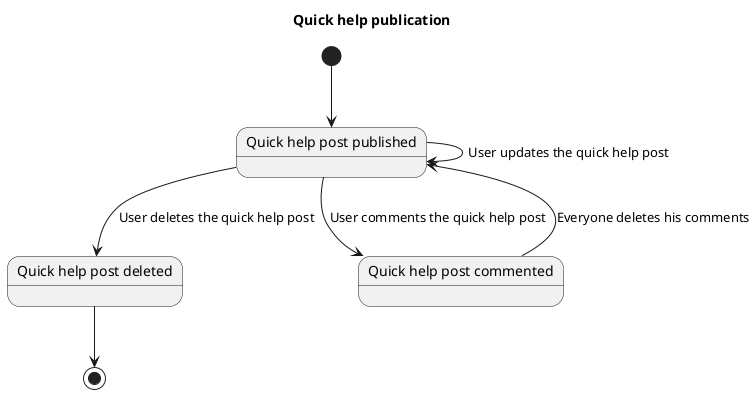 @startuml

title Quick help publication

state "Quick help post published" as creationQHP

[*] --> creationQHP

creationQHP --> creationQHP : User updates the quick help post

state "Quick help post deleted" as deleteQHP
state "Quick help post commented" as commentedQHP

creationQHP --> deleteQHP : User deletes the quick help post
creationQHP --> commentedQHP : User comments the quick help post

commentedQHP --> creationQHP : Everyone deletes his comments

deleteQHP --> [*]

@enduml
